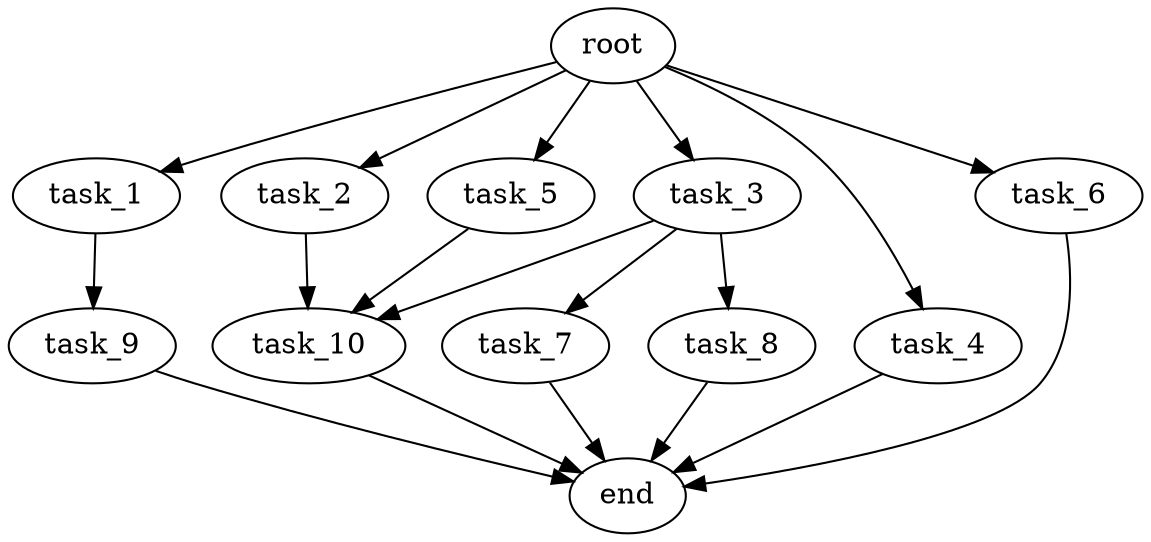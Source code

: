 digraph G {
  root [size="0.000000e+00"];
  task_1 [size="6.062999e+10"];
  task_2 [size="5.155542e+10"];
  task_3 [size="3.280331e+10"];
  task_4 [size="6.131068e+10"];
  task_5 [size="1.625858e+10"];
  task_6 [size="9.906167e+10"];
  task_7 [size="7.393454e+10"];
  task_8 [size="2.993044e+10"];
  task_9 [size="3.364398e+10"];
  task_10 [size="8.283066e+10"];
  end [size="0.000000e+00"];

  root -> task_1 [size="1.000000e-12"];
  root -> task_2 [size="1.000000e-12"];
  root -> task_3 [size="1.000000e-12"];
  root -> task_4 [size="1.000000e-12"];
  root -> task_5 [size="1.000000e-12"];
  root -> task_6 [size="1.000000e-12"];
  task_1 -> task_9 [size="3.364398e+08"];
  task_2 -> task_10 [size="2.761022e+08"];
  task_3 -> task_7 [size="7.393454e+08"];
  task_3 -> task_8 [size="2.993044e+08"];
  task_3 -> task_10 [size="2.761022e+08"];
  task_4 -> end [size="1.000000e-12"];
  task_5 -> task_10 [size="2.761022e+08"];
  task_6 -> end [size="1.000000e-12"];
  task_7 -> end [size="1.000000e-12"];
  task_8 -> end [size="1.000000e-12"];
  task_9 -> end [size="1.000000e-12"];
  task_10 -> end [size="1.000000e-12"];
}

